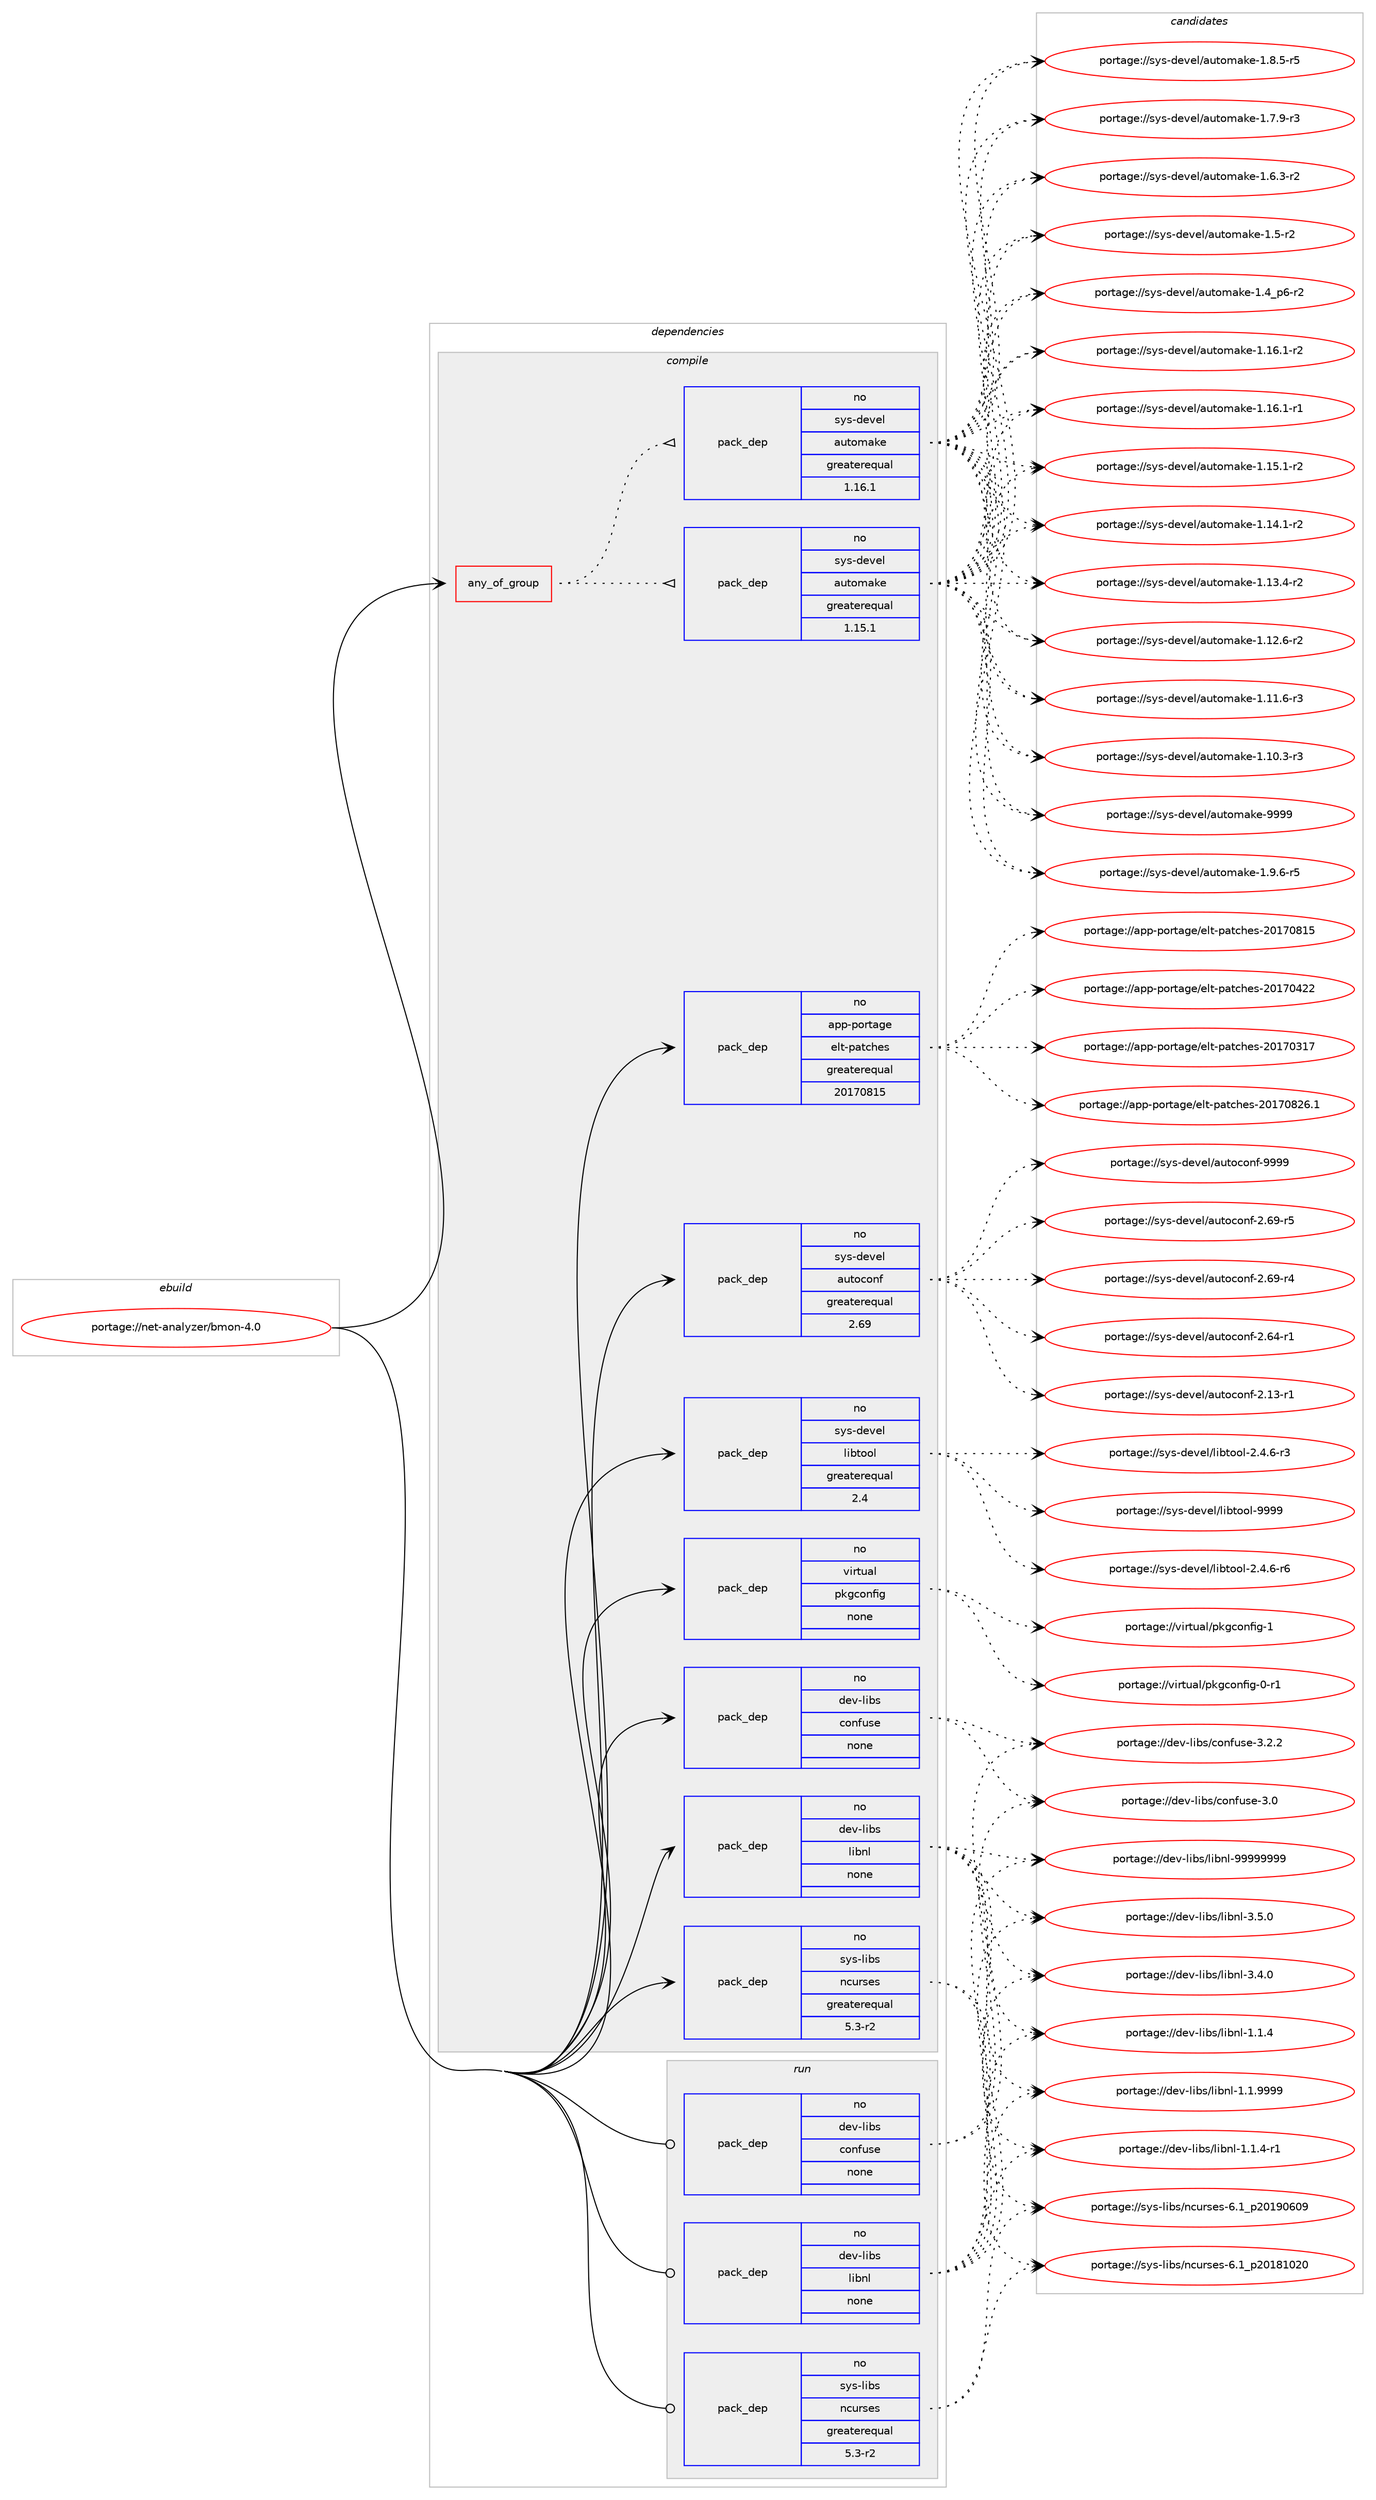 digraph prolog {

# *************
# Graph options
# *************

newrank=true;
concentrate=true;
compound=true;
graph [rankdir=LR,fontname=Helvetica,fontsize=10,ranksep=1.5];#, ranksep=2.5, nodesep=0.2];
edge  [arrowhead=vee];
node  [fontname=Helvetica,fontsize=10];

# **********
# The ebuild
# **********

subgraph cluster_leftcol {
color=gray;
rank=same;
label=<<i>ebuild</i>>;
id [label="portage://net-analyzer/bmon-4.0", color=red, width=4, href="../net-analyzer/bmon-4.0.svg"];
}

# ****************
# The dependencies
# ****************

subgraph cluster_midcol {
color=gray;
label=<<i>dependencies</i>>;
subgraph cluster_compile {
fillcolor="#eeeeee";
style=filled;
label=<<i>compile</i>>;
subgraph any2605 {
dependency171464 [label=<<TABLE BORDER="0" CELLBORDER="1" CELLSPACING="0" CELLPADDING="4"><TR><TD CELLPADDING="10">any_of_group</TD></TR></TABLE>>, shape=none, color=red];subgraph pack131329 {
dependency171465 [label=<<TABLE BORDER="0" CELLBORDER="1" CELLSPACING="0" CELLPADDING="4" WIDTH="220"><TR><TD ROWSPAN="6" CELLPADDING="30">pack_dep</TD></TR><TR><TD WIDTH="110">no</TD></TR><TR><TD>sys-devel</TD></TR><TR><TD>automake</TD></TR><TR><TD>greaterequal</TD></TR><TR><TD>1.16.1</TD></TR></TABLE>>, shape=none, color=blue];
}
dependency171464:e -> dependency171465:w [weight=20,style="dotted",arrowhead="oinv"];
subgraph pack131330 {
dependency171466 [label=<<TABLE BORDER="0" CELLBORDER="1" CELLSPACING="0" CELLPADDING="4" WIDTH="220"><TR><TD ROWSPAN="6" CELLPADDING="30">pack_dep</TD></TR><TR><TD WIDTH="110">no</TD></TR><TR><TD>sys-devel</TD></TR><TR><TD>automake</TD></TR><TR><TD>greaterequal</TD></TR><TR><TD>1.15.1</TD></TR></TABLE>>, shape=none, color=blue];
}
dependency171464:e -> dependency171466:w [weight=20,style="dotted",arrowhead="oinv"];
}
id:e -> dependency171464:w [weight=20,style="solid",arrowhead="vee"];
subgraph pack131331 {
dependency171467 [label=<<TABLE BORDER="0" CELLBORDER="1" CELLSPACING="0" CELLPADDING="4" WIDTH="220"><TR><TD ROWSPAN="6" CELLPADDING="30">pack_dep</TD></TR><TR><TD WIDTH="110">no</TD></TR><TR><TD>app-portage</TD></TR><TR><TD>elt-patches</TD></TR><TR><TD>greaterequal</TD></TR><TR><TD>20170815</TD></TR></TABLE>>, shape=none, color=blue];
}
id:e -> dependency171467:w [weight=20,style="solid",arrowhead="vee"];
subgraph pack131332 {
dependency171468 [label=<<TABLE BORDER="0" CELLBORDER="1" CELLSPACING="0" CELLPADDING="4" WIDTH="220"><TR><TD ROWSPAN="6" CELLPADDING="30">pack_dep</TD></TR><TR><TD WIDTH="110">no</TD></TR><TR><TD>dev-libs</TD></TR><TR><TD>confuse</TD></TR><TR><TD>none</TD></TR><TR><TD></TD></TR></TABLE>>, shape=none, color=blue];
}
id:e -> dependency171468:w [weight=20,style="solid",arrowhead="vee"];
subgraph pack131333 {
dependency171469 [label=<<TABLE BORDER="0" CELLBORDER="1" CELLSPACING="0" CELLPADDING="4" WIDTH="220"><TR><TD ROWSPAN="6" CELLPADDING="30">pack_dep</TD></TR><TR><TD WIDTH="110">no</TD></TR><TR><TD>dev-libs</TD></TR><TR><TD>libnl</TD></TR><TR><TD>none</TD></TR><TR><TD></TD></TR></TABLE>>, shape=none, color=blue];
}
id:e -> dependency171469:w [weight=20,style="solid",arrowhead="vee"];
subgraph pack131334 {
dependency171470 [label=<<TABLE BORDER="0" CELLBORDER="1" CELLSPACING="0" CELLPADDING="4" WIDTH="220"><TR><TD ROWSPAN="6" CELLPADDING="30">pack_dep</TD></TR><TR><TD WIDTH="110">no</TD></TR><TR><TD>sys-devel</TD></TR><TR><TD>autoconf</TD></TR><TR><TD>greaterequal</TD></TR><TR><TD>2.69</TD></TR></TABLE>>, shape=none, color=blue];
}
id:e -> dependency171470:w [weight=20,style="solid",arrowhead="vee"];
subgraph pack131335 {
dependency171471 [label=<<TABLE BORDER="0" CELLBORDER="1" CELLSPACING="0" CELLPADDING="4" WIDTH="220"><TR><TD ROWSPAN="6" CELLPADDING="30">pack_dep</TD></TR><TR><TD WIDTH="110">no</TD></TR><TR><TD>sys-devel</TD></TR><TR><TD>libtool</TD></TR><TR><TD>greaterequal</TD></TR><TR><TD>2.4</TD></TR></TABLE>>, shape=none, color=blue];
}
id:e -> dependency171471:w [weight=20,style="solid",arrowhead="vee"];
subgraph pack131336 {
dependency171472 [label=<<TABLE BORDER="0" CELLBORDER="1" CELLSPACING="0" CELLPADDING="4" WIDTH="220"><TR><TD ROWSPAN="6" CELLPADDING="30">pack_dep</TD></TR><TR><TD WIDTH="110">no</TD></TR><TR><TD>sys-libs</TD></TR><TR><TD>ncurses</TD></TR><TR><TD>greaterequal</TD></TR><TR><TD>5.3-r2</TD></TR></TABLE>>, shape=none, color=blue];
}
id:e -> dependency171472:w [weight=20,style="solid",arrowhead="vee"];
subgraph pack131337 {
dependency171473 [label=<<TABLE BORDER="0" CELLBORDER="1" CELLSPACING="0" CELLPADDING="4" WIDTH="220"><TR><TD ROWSPAN="6" CELLPADDING="30">pack_dep</TD></TR><TR><TD WIDTH="110">no</TD></TR><TR><TD>virtual</TD></TR><TR><TD>pkgconfig</TD></TR><TR><TD>none</TD></TR><TR><TD></TD></TR></TABLE>>, shape=none, color=blue];
}
id:e -> dependency171473:w [weight=20,style="solid",arrowhead="vee"];
}
subgraph cluster_compileandrun {
fillcolor="#eeeeee";
style=filled;
label=<<i>compile and run</i>>;
}
subgraph cluster_run {
fillcolor="#eeeeee";
style=filled;
label=<<i>run</i>>;
subgraph pack131338 {
dependency171474 [label=<<TABLE BORDER="0" CELLBORDER="1" CELLSPACING="0" CELLPADDING="4" WIDTH="220"><TR><TD ROWSPAN="6" CELLPADDING="30">pack_dep</TD></TR><TR><TD WIDTH="110">no</TD></TR><TR><TD>dev-libs</TD></TR><TR><TD>confuse</TD></TR><TR><TD>none</TD></TR><TR><TD></TD></TR></TABLE>>, shape=none, color=blue];
}
id:e -> dependency171474:w [weight=20,style="solid",arrowhead="odot"];
subgraph pack131339 {
dependency171475 [label=<<TABLE BORDER="0" CELLBORDER="1" CELLSPACING="0" CELLPADDING="4" WIDTH="220"><TR><TD ROWSPAN="6" CELLPADDING="30">pack_dep</TD></TR><TR><TD WIDTH="110">no</TD></TR><TR><TD>dev-libs</TD></TR><TR><TD>libnl</TD></TR><TR><TD>none</TD></TR><TR><TD></TD></TR></TABLE>>, shape=none, color=blue];
}
id:e -> dependency171475:w [weight=20,style="solid",arrowhead="odot"];
subgraph pack131340 {
dependency171476 [label=<<TABLE BORDER="0" CELLBORDER="1" CELLSPACING="0" CELLPADDING="4" WIDTH="220"><TR><TD ROWSPAN="6" CELLPADDING="30">pack_dep</TD></TR><TR><TD WIDTH="110">no</TD></TR><TR><TD>sys-libs</TD></TR><TR><TD>ncurses</TD></TR><TR><TD>greaterequal</TD></TR><TR><TD>5.3-r2</TD></TR></TABLE>>, shape=none, color=blue];
}
id:e -> dependency171476:w [weight=20,style="solid",arrowhead="odot"];
}
}

# **************
# The candidates
# **************

subgraph cluster_choices {
rank=same;
color=gray;
label=<<i>candidates</i>>;

subgraph choice131329 {
color=black;
nodesep=1;
choice115121115451001011181011084797117116111109971071014557575757 [label="portage://sys-devel/automake-9999", color=red, width=4,href="../sys-devel/automake-9999.svg"];
choice115121115451001011181011084797117116111109971071014549465746544511453 [label="portage://sys-devel/automake-1.9.6-r5", color=red, width=4,href="../sys-devel/automake-1.9.6-r5.svg"];
choice115121115451001011181011084797117116111109971071014549465646534511453 [label="portage://sys-devel/automake-1.8.5-r5", color=red, width=4,href="../sys-devel/automake-1.8.5-r5.svg"];
choice115121115451001011181011084797117116111109971071014549465546574511451 [label="portage://sys-devel/automake-1.7.9-r3", color=red, width=4,href="../sys-devel/automake-1.7.9-r3.svg"];
choice115121115451001011181011084797117116111109971071014549465446514511450 [label="portage://sys-devel/automake-1.6.3-r2", color=red, width=4,href="../sys-devel/automake-1.6.3-r2.svg"];
choice11512111545100101118101108479711711611110997107101454946534511450 [label="portage://sys-devel/automake-1.5-r2", color=red, width=4,href="../sys-devel/automake-1.5-r2.svg"];
choice115121115451001011181011084797117116111109971071014549465295112544511450 [label="portage://sys-devel/automake-1.4_p6-r2", color=red, width=4,href="../sys-devel/automake-1.4_p6-r2.svg"];
choice11512111545100101118101108479711711611110997107101454946495446494511450 [label="portage://sys-devel/automake-1.16.1-r2", color=red, width=4,href="../sys-devel/automake-1.16.1-r2.svg"];
choice11512111545100101118101108479711711611110997107101454946495446494511449 [label="portage://sys-devel/automake-1.16.1-r1", color=red, width=4,href="../sys-devel/automake-1.16.1-r1.svg"];
choice11512111545100101118101108479711711611110997107101454946495346494511450 [label="portage://sys-devel/automake-1.15.1-r2", color=red, width=4,href="../sys-devel/automake-1.15.1-r2.svg"];
choice11512111545100101118101108479711711611110997107101454946495246494511450 [label="portage://sys-devel/automake-1.14.1-r2", color=red, width=4,href="../sys-devel/automake-1.14.1-r2.svg"];
choice11512111545100101118101108479711711611110997107101454946495146524511450 [label="portage://sys-devel/automake-1.13.4-r2", color=red, width=4,href="../sys-devel/automake-1.13.4-r2.svg"];
choice11512111545100101118101108479711711611110997107101454946495046544511450 [label="portage://sys-devel/automake-1.12.6-r2", color=red, width=4,href="../sys-devel/automake-1.12.6-r2.svg"];
choice11512111545100101118101108479711711611110997107101454946494946544511451 [label="portage://sys-devel/automake-1.11.6-r3", color=red, width=4,href="../sys-devel/automake-1.11.6-r3.svg"];
choice11512111545100101118101108479711711611110997107101454946494846514511451 [label="portage://sys-devel/automake-1.10.3-r3", color=red, width=4,href="../sys-devel/automake-1.10.3-r3.svg"];
dependency171465:e -> choice115121115451001011181011084797117116111109971071014557575757:w [style=dotted,weight="100"];
dependency171465:e -> choice115121115451001011181011084797117116111109971071014549465746544511453:w [style=dotted,weight="100"];
dependency171465:e -> choice115121115451001011181011084797117116111109971071014549465646534511453:w [style=dotted,weight="100"];
dependency171465:e -> choice115121115451001011181011084797117116111109971071014549465546574511451:w [style=dotted,weight="100"];
dependency171465:e -> choice115121115451001011181011084797117116111109971071014549465446514511450:w [style=dotted,weight="100"];
dependency171465:e -> choice11512111545100101118101108479711711611110997107101454946534511450:w [style=dotted,weight="100"];
dependency171465:e -> choice115121115451001011181011084797117116111109971071014549465295112544511450:w [style=dotted,weight="100"];
dependency171465:e -> choice11512111545100101118101108479711711611110997107101454946495446494511450:w [style=dotted,weight="100"];
dependency171465:e -> choice11512111545100101118101108479711711611110997107101454946495446494511449:w [style=dotted,weight="100"];
dependency171465:e -> choice11512111545100101118101108479711711611110997107101454946495346494511450:w [style=dotted,weight="100"];
dependency171465:e -> choice11512111545100101118101108479711711611110997107101454946495246494511450:w [style=dotted,weight="100"];
dependency171465:e -> choice11512111545100101118101108479711711611110997107101454946495146524511450:w [style=dotted,weight="100"];
dependency171465:e -> choice11512111545100101118101108479711711611110997107101454946495046544511450:w [style=dotted,weight="100"];
dependency171465:e -> choice11512111545100101118101108479711711611110997107101454946494946544511451:w [style=dotted,weight="100"];
dependency171465:e -> choice11512111545100101118101108479711711611110997107101454946494846514511451:w [style=dotted,weight="100"];
}
subgraph choice131330 {
color=black;
nodesep=1;
choice115121115451001011181011084797117116111109971071014557575757 [label="portage://sys-devel/automake-9999", color=red, width=4,href="../sys-devel/automake-9999.svg"];
choice115121115451001011181011084797117116111109971071014549465746544511453 [label="portage://sys-devel/automake-1.9.6-r5", color=red, width=4,href="../sys-devel/automake-1.9.6-r5.svg"];
choice115121115451001011181011084797117116111109971071014549465646534511453 [label="portage://sys-devel/automake-1.8.5-r5", color=red, width=4,href="../sys-devel/automake-1.8.5-r5.svg"];
choice115121115451001011181011084797117116111109971071014549465546574511451 [label="portage://sys-devel/automake-1.7.9-r3", color=red, width=4,href="../sys-devel/automake-1.7.9-r3.svg"];
choice115121115451001011181011084797117116111109971071014549465446514511450 [label="portage://sys-devel/automake-1.6.3-r2", color=red, width=4,href="../sys-devel/automake-1.6.3-r2.svg"];
choice11512111545100101118101108479711711611110997107101454946534511450 [label="portage://sys-devel/automake-1.5-r2", color=red, width=4,href="../sys-devel/automake-1.5-r2.svg"];
choice115121115451001011181011084797117116111109971071014549465295112544511450 [label="portage://sys-devel/automake-1.4_p6-r2", color=red, width=4,href="../sys-devel/automake-1.4_p6-r2.svg"];
choice11512111545100101118101108479711711611110997107101454946495446494511450 [label="portage://sys-devel/automake-1.16.1-r2", color=red, width=4,href="../sys-devel/automake-1.16.1-r2.svg"];
choice11512111545100101118101108479711711611110997107101454946495446494511449 [label="portage://sys-devel/automake-1.16.1-r1", color=red, width=4,href="../sys-devel/automake-1.16.1-r1.svg"];
choice11512111545100101118101108479711711611110997107101454946495346494511450 [label="portage://sys-devel/automake-1.15.1-r2", color=red, width=4,href="../sys-devel/automake-1.15.1-r2.svg"];
choice11512111545100101118101108479711711611110997107101454946495246494511450 [label="portage://sys-devel/automake-1.14.1-r2", color=red, width=4,href="../sys-devel/automake-1.14.1-r2.svg"];
choice11512111545100101118101108479711711611110997107101454946495146524511450 [label="portage://sys-devel/automake-1.13.4-r2", color=red, width=4,href="../sys-devel/automake-1.13.4-r2.svg"];
choice11512111545100101118101108479711711611110997107101454946495046544511450 [label="portage://sys-devel/automake-1.12.6-r2", color=red, width=4,href="../sys-devel/automake-1.12.6-r2.svg"];
choice11512111545100101118101108479711711611110997107101454946494946544511451 [label="portage://sys-devel/automake-1.11.6-r3", color=red, width=4,href="../sys-devel/automake-1.11.6-r3.svg"];
choice11512111545100101118101108479711711611110997107101454946494846514511451 [label="portage://sys-devel/automake-1.10.3-r3", color=red, width=4,href="../sys-devel/automake-1.10.3-r3.svg"];
dependency171466:e -> choice115121115451001011181011084797117116111109971071014557575757:w [style=dotted,weight="100"];
dependency171466:e -> choice115121115451001011181011084797117116111109971071014549465746544511453:w [style=dotted,weight="100"];
dependency171466:e -> choice115121115451001011181011084797117116111109971071014549465646534511453:w [style=dotted,weight="100"];
dependency171466:e -> choice115121115451001011181011084797117116111109971071014549465546574511451:w [style=dotted,weight="100"];
dependency171466:e -> choice115121115451001011181011084797117116111109971071014549465446514511450:w [style=dotted,weight="100"];
dependency171466:e -> choice11512111545100101118101108479711711611110997107101454946534511450:w [style=dotted,weight="100"];
dependency171466:e -> choice115121115451001011181011084797117116111109971071014549465295112544511450:w [style=dotted,weight="100"];
dependency171466:e -> choice11512111545100101118101108479711711611110997107101454946495446494511450:w [style=dotted,weight="100"];
dependency171466:e -> choice11512111545100101118101108479711711611110997107101454946495446494511449:w [style=dotted,weight="100"];
dependency171466:e -> choice11512111545100101118101108479711711611110997107101454946495346494511450:w [style=dotted,weight="100"];
dependency171466:e -> choice11512111545100101118101108479711711611110997107101454946495246494511450:w [style=dotted,weight="100"];
dependency171466:e -> choice11512111545100101118101108479711711611110997107101454946495146524511450:w [style=dotted,weight="100"];
dependency171466:e -> choice11512111545100101118101108479711711611110997107101454946495046544511450:w [style=dotted,weight="100"];
dependency171466:e -> choice11512111545100101118101108479711711611110997107101454946494946544511451:w [style=dotted,weight="100"];
dependency171466:e -> choice11512111545100101118101108479711711611110997107101454946494846514511451:w [style=dotted,weight="100"];
}
subgraph choice131331 {
color=black;
nodesep=1;
choice971121124511211111411697103101471011081164511297116991041011154550484955485650544649 [label="portage://app-portage/elt-patches-20170826.1", color=red, width=4,href="../app-portage/elt-patches-20170826.1.svg"];
choice97112112451121111141169710310147101108116451129711699104101115455048495548564953 [label="portage://app-portage/elt-patches-20170815", color=red, width=4,href="../app-portage/elt-patches-20170815.svg"];
choice97112112451121111141169710310147101108116451129711699104101115455048495548525050 [label="portage://app-portage/elt-patches-20170422", color=red, width=4,href="../app-portage/elt-patches-20170422.svg"];
choice97112112451121111141169710310147101108116451129711699104101115455048495548514955 [label="portage://app-portage/elt-patches-20170317", color=red, width=4,href="../app-portage/elt-patches-20170317.svg"];
dependency171467:e -> choice971121124511211111411697103101471011081164511297116991041011154550484955485650544649:w [style=dotted,weight="100"];
dependency171467:e -> choice97112112451121111141169710310147101108116451129711699104101115455048495548564953:w [style=dotted,weight="100"];
dependency171467:e -> choice97112112451121111141169710310147101108116451129711699104101115455048495548525050:w [style=dotted,weight="100"];
dependency171467:e -> choice97112112451121111141169710310147101108116451129711699104101115455048495548514955:w [style=dotted,weight="100"];
}
subgraph choice131332 {
color=black;
nodesep=1;
choice10010111845108105981154799111110102117115101455146504650 [label="portage://dev-libs/confuse-3.2.2", color=red, width=4,href="../dev-libs/confuse-3.2.2.svg"];
choice1001011184510810598115479911111010211711510145514648 [label="portage://dev-libs/confuse-3.0", color=red, width=4,href="../dev-libs/confuse-3.0.svg"];
dependency171468:e -> choice10010111845108105981154799111110102117115101455146504650:w [style=dotted,weight="100"];
dependency171468:e -> choice1001011184510810598115479911111010211711510145514648:w [style=dotted,weight="100"];
}
subgraph choice131333 {
color=black;
nodesep=1;
choice10010111845108105981154710810598110108455757575757575757 [label="portage://dev-libs/libnl-99999999", color=red, width=4,href="../dev-libs/libnl-99999999.svg"];
choice10010111845108105981154710810598110108455146534648 [label="portage://dev-libs/libnl-3.5.0", color=red, width=4,href="../dev-libs/libnl-3.5.0.svg"];
choice10010111845108105981154710810598110108455146524648 [label="portage://dev-libs/libnl-3.4.0", color=red, width=4,href="../dev-libs/libnl-3.4.0.svg"];
choice10010111845108105981154710810598110108454946494657575757 [label="portage://dev-libs/libnl-1.1.9999", color=red, width=4,href="../dev-libs/libnl-1.1.9999.svg"];
choice100101118451081059811547108105981101084549464946524511449 [label="portage://dev-libs/libnl-1.1.4-r1", color=red, width=4,href="../dev-libs/libnl-1.1.4-r1.svg"];
choice10010111845108105981154710810598110108454946494652 [label="portage://dev-libs/libnl-1.1.4", color=red, width=4,href="../dev-libs/libnl-1.1.4.svg"];
dependency171469:e -> choice10010111845108105981154710810598110108455757575757575757:w [style=dotted,weight="100"];
dependency171469:e -> choice10010111845108105981154710810598110108455146534648:w [style=dotted,weight="100"];
dependency171469:e -> choice10010111845108105981154710810598110108455146524648:w [style=dotted,weight="100"];
dependency171469:e -> choice10010111845108105981154710810598110108454946494657575757:w [style=dotted,weight="100"];
dependency171469:e -> choice100101118451081059811547108105981101084549464946524511449:w [style=dotted,weight="100"];
dependency171469:e -> choice10010111845108105981154710810598110108454946494652:w [style=dotted,weight="100"];
}
subgraph choice131334 {
color=black;
nodesep=1;
choice115121115451001011181011084797117116111991111101024557575757 [label="portage://sys-devel/autoconf-9999", color=red, width=4,href="../sys-devel/autoconf-9999.svg"];
choice1151211154510010111810110847971171161119911111010245504654574511453 [label="portage://sys-devel/autoconf-2.69-r5", color=red, width=4,href="../sys-devel/autoconf-2.69-r5.svg"];
choice1151211154510010111810110847971171161119911111010245504654574511452 [label="portage://sys-devel/autoconf-2.69-r4", color=red, width=4,href="../sys-devel/autoconf-2.69-r4.svg"];
choice1151211154510010111810110847971171161119911111010245504654524511449 [label="portage://sys-devel/autoconf-2.64-r1", color=red, width=4,href="../sys-devel/autoconf-2.64-r1.svg"];
choice1151211154510010111810110847971171161119911111010245504649514511449 [label="portage://sys-devel/autoconf-2.13-r1", color=red, width=4,href="../sys-devel/autoconf-2.13-r1.svg"];
dependency171470:e -> choice115121115451001011181011084797117116111991111101024557575757:w [style=dotted,weight="100"];
dependency171470:e -> choice1151211154510010111810110847971171161119911111010245504654574511453:w [style=dotted,weight="100"];
dependency171470:e -> choice1151211154510010111810110847971171161119911111010245504654574511452:w [style=dotted,weight="100"];
dependency171470:e -> choice1151211154510010111810110847971171161119911111010245504654524511449:w [style=dotted,weight="100"];
dependency171470:e -> choice1151211154510010111810110847971171161119911111010245504649514511449:w [style=dotted,weight="100"];
}
subgraph choice131335 {
color=black;
nodesep=1;
choice1151211154510010111810110847108105981161111111084557575757 [label="portage://sys-devel/libtool-9999", color=red, width=4,href="../sys-devel/libtool-9999.svg"];
choice1151211154510010111810110847108105981161111111084550465246544511454 [label="portage://sys-devel/libtool-2.4.6-r6", color=red, width=4,href="../sys-devel/libtool-2.4.6-r6.svg"];
choice1151211154510010111810110847108105981161111111084550465246544511451 [label="portage://sys-devel/libtool-2.4.6-r3", color=red, width=4,href="../sys-devel/libtool-2.4.6-r3.svg"];
dependency171471:e -> choice1151211154510010111810110847108105981161111111084557575757:w [style=dotted,weight="100"];
dependency171471:e -> choice1151211154510010111810110847108105981161111111084550465246544511454:w [style=dotted,weight="100"];
dependency171471:e -> choice1151211154510010111810110847108105981161111111084550465246544511451:w [style=dotted,weight="100"];
}
subgraph choice131336 {
color=black;
nodesep=1;
choice1151211154510810598115471109911711411510111545544649951125048495748544857 [label="portage://sys-libs/ncurses-6.1_p20190609", color=red, width=4,href="../sys-libs/ncurses-6.1_p20190609.svg"];
choice1151211154510810598115471109911711411510111545544649951125048495649485048 [label="portage://sys-libs/ncurses-6.1_p20181020", color=red, width=4,href="../sys-libs/ncurses-6.1_p20181020.svg"];
dependency171472:e -> choice1151211154510810598115471109911711411510111545544649951125048495748544857:w [style=dotted,weight="100"];
dependency171472:e -> choice1151211154510810598115471109911711411510111545544649951125048495649485048:w [style=dotted,weight="100"];
}
subgraph choice131337 {
color=black;
nodesep=1;
choice1181051141161179710847112107103991111101021051034549 [label="portage://virtual/pkgconfig-1", color=red, width=4,href="../virtual/pkgconfig-1.svg"];
choice11810511411611797108471121071039911111010210510345484511449 [label="portage://virtual/pkgconfig-0-r1", color=red, width=4,href="../virtual/pkgconfig-0-r1.svg"];
dependency171473:e -> choice1181051141161179710847112107103991111101021051034549:w [style=dotted,weight="100"];
dependency171473:e -> choice11810511411611797108471121071039911111010210510345484511449:w [style=dotted,weight="100"];
}
subgraph choice131338 {
color=black;
nodesep=1;
choice10010111845108105981154799111110102117115101455146504650 [label="portage://dev-libs/confuse-3.2.2", color=red, width=4,href="../dev-libs/confuse-3.2.2.svg"];
choice1001011184510810598115479911111010211711510145514648 [label="portage://dev-libs/confuse-3.0", color=red, width=4,href="../dev-libs/confuse-3.0.svg"];
dependency171474:e -> choice10010111845108105981154799111110102117115101455146504650:w [style=dotted,weight="100"];
dependency171474:e -> choice1001011184510810598115479911111010211711510145514648:w [style=dotted,weight="100"];
}
subgraph choice131339 {
color=black;
nodesep=1;
choice10010111845108105981154710810598110108455757575757575757 [label="portage://dev-libs/libnl-99999999", color=red, width=4,href="../dev-libs/libnl-99999999.svg"];
choice10010111845108105981154710810598110108455146534648 [label="portage://dev-libs/libnl-3.5.0", color=red, width=4,href="../dev-libs/libnl-3.5.0.svg"];
choice10010111845108105981154710810598110108455146524648 [label="portage://dev-libs/libnl-3.4.0", color=red, width=4,href="../dev-libs/libnl-3.4.0.svg"];
choice10010111845108105981154710810598110108454946494657575757 [label="portage://dev-libs/libnl-1.1.9999", color=red, width=4,href="../dev-libs/libnl-1.1.9999.svg"];
choice100101118451081059811547108105981101084549464946524511449 [label="portage://dev-libs/libnl-1.1.4-r1", color=red, width=4,href="../dev-libs/libnl-1.1.4-r1.svg"];
choice10010111845108105981154710810598110108454946494652 [label="portage://dev-libs/libnl-1.1.4", color=red, width=4,href="../dev-libs/libnl-1.1.4.svg"];
dependency171475:e -> choice10010111845108105981154710810598110108455757575757575757:w [style=dotted,weight="100"];
dependency171475:e -> choice10010111845108105981154710810598110108455146534648:w [style=dotted,weight="100"];
dependency171475:e -> choice10010111845108105981154710810598110108455146524648:w [style=dotted,weight="100"];
dependency171475:e -> choice10010111845108105981154710810598110108454946494657575757:w [style=dotted,weight="100"];
dependency171475:e -> choice100101118451081059811547108105981101084549464946524511449:w [style=dotted,weight="100"];
dependency171475:e -> choice10010111845108105981154710810598110108454946494652:w [style=dotted,weight="100"];
}
subgraph choice131340 {
color=black;
nodesep=1;
choice1151211154510810598115471109911711411510111545544649951125048495748544857 [label="portage://sys-libs/ncurses-6.1_p20190609", color=red, width=4,href="../sys-libs/ncurses-6.1_p20190609.svg"];
choice1151211154510810598115471109911711411510111545544649951125048495649485048 [label="portage://sys-libs/ncurses-6.1_p20181020", color=red, width=4,href="../sys-libs/ncurses-6.1_p20181020.svg"];
dependency171476:e -> choice1151211154510810598115471109911711411510111545544649951125048495748544857:w [style=dotted,weight="100"];
dependency171476:e -> choice1151211154510810598115471109911711411510111545544649951125048495649485048:w [style=dotted,weight="100"];
}
}

}
